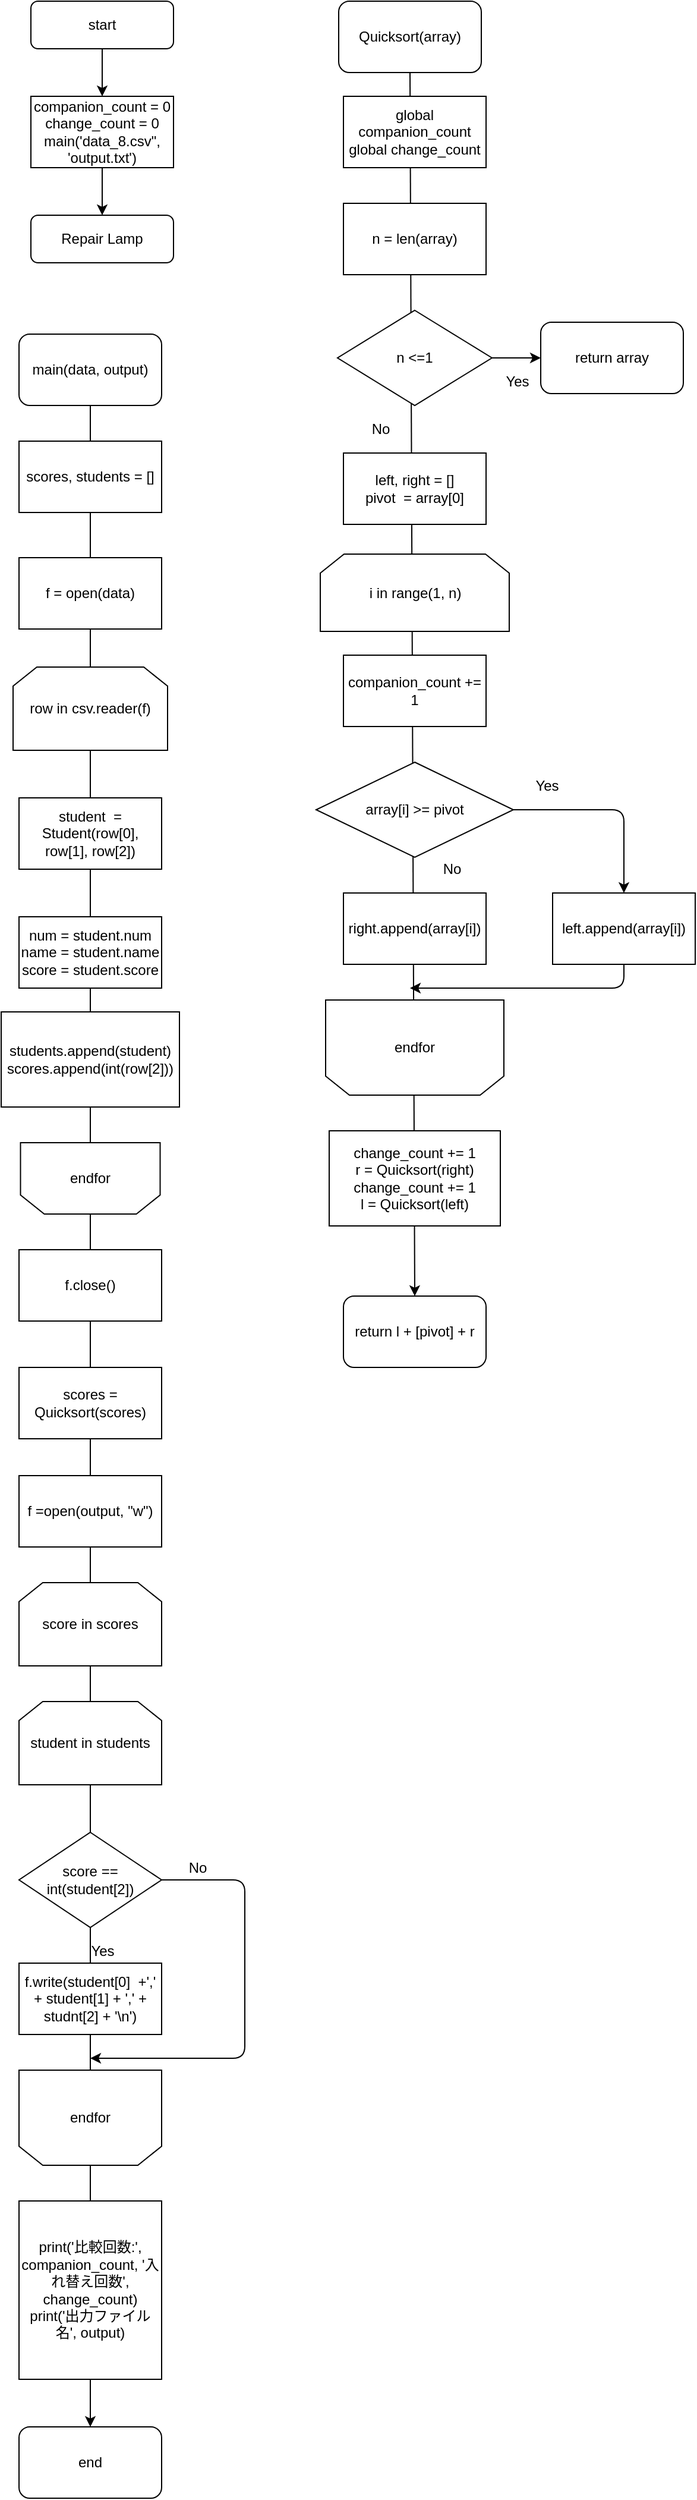 <mxfile>
    <diagram id="C5RBs43oDa-KdzZeNtuy" name="Page-1">
        <mxGraphModel dx="648" dy="1006" grid="1" gridSize="10" guides="1" tooltips="1" connect="1" arrows="1" fold="1" page="1" pageScale="1" pageWidth="827" pageHeight="1169" math="0" shadow="0">
            <root>
                <mxCell id="WIyWlLk6GJQsqaUBKTNV-0"/>
                <mxCell id="WIyWlLk6GJQsqaUBKTNV-1" parent="WIyWlLk6GJQsqaUBKTNV-0"/>
                <mxCell id="50" value="" style="endArrow=classic;html=1;exitX=0.5;exitY=1;exitDx=0;exitDy=0;entryX=0.5;entryY=0;entryDx=0;entryDy=0;" edge="1" parent="WIyWlLk6GJQsqaUBKTNV-1" source="31" target="49">
                    <mxGeometry width="50" height="50" relative="1" as="geometry">
                        <mxPoint x="60" y="1580" as="sourcePoint"/>
                        <mxPoint x="110" y="1530" as="targetPoint"/>
                    </mxGeometry>
                </mxCell>
                <mxCell id="21" value="" style="endArrow=classic;html=1;exitX=0.5;exitY=1;exitDx=0;exitDy=0;entryX=0.5;entryY=0;entryDx=0;entryDy=0;" edge="1" parent="WIyWlLk6GJQsqaUBKTNV-1" source="4" target="20">
                    <mxGeometry width="50" height="50" relative="1" as="geometry">
                        <mxPoint x="259" y="410" as="sourcePoint"/>
                        <mxPoint x="309" y="360" as="targetPoint"/>
                    </mxGeometry>
                </mxCell>
                <mxCell id="1" value="" style="endArrow=classic;html=1;exitX=0.5;exitY=1;exitDx=0;exitDy=0;entryX=0.5;entryY=0;entryDx=0;entryDy=0;" edge="1" parent="WIyWlLk6GJQsqaUBKTNV-1" source="vJYUk_P7kh_vKKD62JfN-0" target="WIyWlLk6GJQsqaUBKTNV-11">
                    <mxGeometry width="50" height="50" relative="1" as="geometry">
                        <mxPoint x="220" y="400" as="sourcePoint"/>
                        <mxPoint x="270" y="350" as="targetPoint"/>
                    </mxGeometry>
                </mxCell>
                <mxCell id="WIyWlLk6GJQsqaUBKTNV-3" value="start" style="rounded=1;whiteSpace=wrap;html=1;fontSize=12;glass=0;strokeWidth=1;shadow=0;" parent="WIyWlLk6GJQsqaUBKTNV-1" vertex="1">
                    <mxGeometry x="160" y="80" width="120" height="40" as="geometry"/>
                </mxCell>
                <mxCell id="WIyWlLk6GJQsqaUBKTNV-11" value="Repair Lamp" style="rounded=1;whiteSpace=wrap;html=1;fontSize=12;glass=0;strokeWidth=1;shadow=0;" parent="WIyWlLk6GJQsqaUBKTNV-1" vertex="1">
                    <mxGeometry x="160" y="260" width="120" height="40" as="geometry"/>
                </mxCell>
                <mxCell id="vJYUk_P7kh_vKKD62JfN-0" value="companion_count = 0&lt;br&gt;change_count = 0&lt;br&gt;main('data_8.csv&quot;, 'output.txt')" style="rounded=0;whiteSpace=wrap;html=1;" parent="WIyWlLk6GJQsqaUBKTNV-1" vertex="1">
                    <mxGeometry x="160" y="160" width="120" height="60" as="geometry"/>
                </mxCell>
                <mxCell id="3" value="" style="endArrow=classic;html=1;exitX=0.5;exitY=1;exitDx=0;exitDy=0;entryX=0.5;entryY=0;entryDx=0;entryDy=0;" edge="1" parent="WIyWlLk6GJQsqaUBKTNV-1" source="WIyWlLk6GJQsqaUBKTNV-3" target="vJYUk_P7kh_vKKD62JfN-0">
                    <mxGeometry width="50" height="50" relative="1" as="geometry">
                        <mxPoint x="220" y="120" as="sourcePoint"/>
                        <mxPoint x="220" y="340" as="targetPoint"/>
                    </mxGeometry>
                </mxCell>
                <mxCell id="4" value="Quicksort(array)" style="rounded=1;whiteSpace=wrap;html=1;" vertex="1" parent="WIyWlLk6GJQsqaUBKTNV-1">
                    <mxGeometry x="419" y="80" width="120" height="60" as="geometry"/>
                </mxCell>
                <mxCell id="5" value="global companion_count&lt;br&gt;global change_count" style="rounded=0;whiteSpace=wrap;html=1;" vertex="1" parent="WIyWlLk6GJQsqaUBKTNV-1">
                    <mxGeometry x="423" y="160" width="120" height="60" as="geometry"/>
                </mxCell>
                <mxCell id="6" value="n = len(array)" style="rounded=0;whiteSpace=wrap;html=1;" vertex="1" parent="WIyWlLk6GJQsqaUBKTNV-1">
                    <mxGeometry x="423" y="250" width="120" height="60" as="geometry"/>
                </mxCell>
                <mxCell id="7" value="n &amp;lt;=1" style="rhombus;whiteSpace=wrap;html=1;" vertex="1" parent="WIyWlLk6GJQsqaUBKTNV-1">
                    <mxGeometry x="418" y="340" width="130" height="80" as="geometry"/>
                </mxCell>
                <mxCell id="8" value="return array" style="rounded=1;whiteSpace=wrap;html=1;" vertex="1" parent="WIyWlLk6GJQsqaUBKTNV-1">
                    <mxGeometry x="589" y="350" width="120" height="60" as="geometry"/>
                </mxCell>
                <mxCell id="9" value="left, right = []&lt;br&gt;pivot&amp;nbsp; = array[0]" style="rounded=0;whiteSpace=wrap;html=1;" vertex="1" parent="WIyWlLk6GJQsqaUBKTNV-1">
                    <mxGeometry x="423" y="460" width="120" height="60" as="geometry"/>
                </mxCell>
                <mxCell id="10" value="i in range(1, n)" style="shape=loopLimit;whiteSpace=wrap;html=1;" vertex="1" parent="WIyWlLk6GJQsqaUBKTNV-1">
                    <mxGeometry x="403.5" y="545" width="159" height="65" as="geometry"/>
                </mxCell>
                <mxCell id="12" value="companion_count += 1" style="rounded=0;whiteSpace=wrap;html=1;" vertex="1" parent="WIyWlLk6GJQsqaUBKTNV-1">
                    <mxGeometry x="423" y="630" width="120" height="60" as="geometry"/>
                </mxCell>
                <mxCell id="13" value="array[i] &amp;gt;= pivot" style="rhombus;whiteSpace=wrap;html=1;" vertex="1" parent="WIyWlLk6GJQsqaUBKTNV-1">
                    <mxGeometry x="400" y="720" width="166" height="80" as="geometry"/>
                </mxCell>
                <mxCell id="14" value="right.append(array[i])" style="rounded=0;whiteSpace=wrap;html=1;" vertex="1" parent="WIyWlLk6GJQsqaUBKTNV-1">
                    <mxGeometry x="423" y="830" width="120" height="60" as="geometry"/>
                </mxCell>
                <mxCell id="15" value="left.append(array[i])" style="rounded=0;whiteSpace=wrap;html=1;" vertex="1" parent="WIyWlLk6GJQsqaUBKTNV-1">
                    <mxGeometry x="599" y="830" width="120" height="60" as="geometry"/>
                </mxCell>
                <mxCell id="17" value="endfor" style="shape=loopLimit;whiteSpace=wrap;html=1;direction=west;" vertex="1" parent="WIyWlLk6GJQsqaUBKTNV-1">
                    <mxGeometry x="408" y="920" width="150" height="80" as="geometry"/>
                </mxCell>
                <mxCell id="19" value="change_count += 1&lt;br&gt;r = Quicksort(right)&lt;br&gt;change_count += 1&lt;br&gt;l = Quicksort(left)" style="rounded=0;whiteSpace=wrap;html=1;" vertex="1" parent="WIyWlLk6GJQsqaUBKTNV-1">
                    <mxGeometry x="411" y="1030" width="144" height="80" as="geometry"/>
                </mxCell>
                <mxCell id="20" value="return l + [pivot] + r" style="rounded=1;whiteSpace=wrap;html=1;" vertex="1" parent="WIyWlLk6GJQsqaUBKTNV-1">
                    <mxGeometry x="423" y="1169" width="120" height="60" as="geometry"/>
                </mxCell>
                <mxCell id="23" value="" style="endArrow=classic;html=1;exitX=1;exitY=0.5;exitDx=0;exitDy=0;" edge="1" parent="WIyWlLk6GJQsqaUBKTNV-1" source="7" target="8">
                    <mxGeometry width="50" height="50" relative="1" as="geometry">
                        <mxPoint x="589" y="490" as="sourcePoint"/>
                        <mxPoint x="639" y="440" as="targetPoint"/>
                    </mxGeometry>
                </mxCell>
                <mxCell id="24" value="Yes" style="text;html=1;align=center;verticalAlign=middle;resizable=0;points=[];autosize=1;" vertex="1" parent="WIyWlLk6GJQsqaUBKTNV-1">
                    <mxGeometry x="554" y="390" width="30" height="20" as="geometry"/>
                </mxCell>
                <mxCell id="25" value="No" style="text;html=1;align=center;verticalAlign=middle;resizable=0;points=[];autosize=1;" vertex="1" parent="WIyWlLk6GJQsqaUBKTNV-1">
                    <mxGeometry x="439" y="430" width="30" height="20" as="geometry"/>
                </mxCell>
                <mxCell id="26" value="" style="endArrow=classic;html=1;exitX=1;exitY=0.5;exitDx=0;exitDy=0;entryX=0.5;entryY=0;entryDx=0;entryDy=0;" edge="1" parent="WIyWlLk6GJQsqaUBKTNV-1" source="13" target="15">
                    <mxGeometry width="50" height="50" relative="1" as="geometry">
                        <mxPoint x="229" y="780" as="sourcePoint"/>
                        <mxPoint x="279" y="730" as="targetPoint"/>
                        <Array as="points">
                            <mxPoint x="659" y="760"/>
                        </Array>
                    </mxGeometry>
                </mxCell>
                <mxCell id="27" value="Yes" style="text;html=1;align=center;verticalAlign=middle;resizable=0;points=[];autosize=1;" vertex="1" parent="WIyWlLk6GJQsqaUBKTNV-1">
                    <mxGeometry x="579" y="730" width="30" height="20" as="geometry"/>
                </mxCell>
                <mxCell id="28" value="No" style="text;html=1;align=center;verticalAlign=middle;resizable=0;points=[];autosize=1;" vertex="1" parent="WIyWlLk6GJQsqaUBKTNV-1">
                    <mxGeometry x="499" y="800" width="30" height="20" as="geometry"/>
                </mxCell>
                <mxCell id="30" value="" style="endArrow=classic;html=1;exitX=0.5;exitY=1;exitDx=0;exitDy=0;" edge="1" parent="WIyWlLk6GJQsqaUBKTNV-1" source="15">
                    <mxGeometry width="50" height="50" relative="1" as="geometry">
                        <mxPoint x="249" y="810" as="sourcePoint"/>
                        <mxPoint x="479" y="910" as="targetPoint"/>
                        <Array as="points">
                            <mxPoint x="659" y="910"/>
                        </Array>
                    </mxGeometry>
                </mxCell>
                <mxCell id="31" value="main(data, output)" style="rounded=1;whiteSpace=wrap;html=1;" vertex="1" parent="WIyWlLk6GJQsqaUBKTNV-1">
                    <mxGeometry x="150" y="360" width="120" height="60" as="geometry"/>
                </mxCell>
                <mxCell id="32" value="scores, students = []" style="rounded=0;whiteSpace=wrap;html=1;" vertex="1" parent="WIyWlLk6GJQsqaUBKTNV-1">
                    <mxGeometry x="150" y="450" width="120" height="60" as="geometry"/>
                </mxCell>
                <mxCell id="33" value="f = open(data)" style="rounded=0;whiteSpace=wrap;html=1;" vertex="1" parent="WIyWlLk6GJQsqaUBKTNV-1">
                    <mxGeometry x="150" y="548" width="120" height="60" as="geometry"/>
                </mxCell>
                <mxCell id="34" value="row in csv.reader(f)" style="shape=loopLimit;whiteSpace=wrap;html=1;" vertex="1" parent="WIyWlLk6GJQsqaUBKTNV-1">
                    <mxGeometry x="145" y="640" width="130" height="70" as="geometry"/>
                </mxCell>
                <mxCell id="35" value="student&amp;nbsp; = Student(row[0], row[1], row[2])" style="rounded=0;whiteSpace=wrap;html=1;" vertex="1" parent="WIyWlLk6GJQsqaUBKTNV-1">
                    <mxGeometry x="150" y="750" width="120" height="60" as="geometry"/>
                </mxCell>
                <mxCell id="36" value="num = student.num&lt;br&gt;name = student.name&lt;br&gt;score = student.score" style="rounded=0;whiteSpace=wrap;html=1;" vertex="1" parent="WIyWlLk6GJQsqaUBKTNV-1">
                    <mxGeometry x="150" y="850" width="120" height="60" as="geometry"/>
                </mxCell>
                <mxCell id="37" value="students.append(student)&lt;br&gt;scores.append(int(row[2]))" style="rounded=0;whiteSpace=wrap;html=1;" vertex="1" parent="WIyWlLk6GJQsqaUBKTNV-1">
                    <mxGeometry x="135" y="930" width="150" height="80" as="geometry"/>
                </mxCell>
                <mxCell id="38" value="f.close()" style="rounded=0;whiteSpace=wrap;html=1;" vertex="1" parent="WIyWlLk6GJQsqaUBKTNV-1">
                    <mxGeometry x="150" y="1130" width="120" height="60" as="geometry"/>
                </mxCell>
                <mxCell id="39" value="endfor" style="shape=loopLimit;whiteSpace=wrap;html=1;direction=west;" vertex="1" parent="WIyWlLk6GJQsqaUBKTNV-1">
                    <mxGeometry x="151.25" y="1040" width="117.5" height="60" as="geometry"/>
                </mxCell>
                <mxCell id="40" value="scores = Quicksort(scores)" style="rounded=0;whiteSpace=wrap;html=1;" vertex="1" parent="WIyWlLk6GJQsqaUBKTNV-1">
                    <mxGeometry x="150" y="1229" width="120" height="60" as="geometry"/>
                </mxCell>
                <mxCell id="41" value="f =open(output, &quot;w&quot;)" style="rounded=0;whiteSpace=wrap;html=1;" vertex="1" parent="WIyWlLk6GJQsqaUBKTNV-1">
                    <mxGeometry x="150" y="1320" width="120" height="60" as="geometry"/>
                </mxCell>
                <mxCell id="42" value="score in scores" style="shape=loopLimit;whiteSpace=wrap;html=1;" vertex="1" parent="WIyWlLk6GJQsqaUBKTNV-1">
                    <mxGeometry x="150" y="1410" width="120" height="70" as="geometry"/>
                </mxCell>
                <mxCell id="43" value="student in students" style="shape=loopLimit;whiteSpace=wrap;html=1;" vertex="1" parent="WIyWlLk6GJQsqaUBKTNV-1">
                    <mxGeometry x="150" y="1510" width="120" height="70" as="geometry"/>
                </mxCell>
                <mxCell id="44" value="score == int(student[2])" style="rhombus;whiteSpace=wrap;html=1;" vertex="1" parent="WIyWlLk6GJQsqaUBKTNV-1">
                    <mxGeometry x="150" y="1620" width="120" height="80" as="geometry"/>
                </mxCell>
                <mxCell id="45" value="f.write(student[0]&amp;nbsp; +',' + student[1] + ',' + studnt[2] + '\n')" style="rounded=0;whiteSpace=wrap;html=1;" vertex="1" parent="WIyWlLk6GJQsqaUBKTNV-1">
                    <mxGeometry x="150" y="1730" width="120" height="60" as="geometry"/>
                </mxCell>
                <mxCell id="46" value="endfor" style="shape=loopLimit;whiteSpace=wrap;html=1;direction=west;" vertex="1" parent="WIyWlLk6GJQsqaUBKTNV-1">
                    <mxGeometry x="150" y="1820" width="120" height="80" as="geometry"/>
                </mxCell>
                <mxCell id="47" value="print('比較回数:', companion_count, '入れ替え回数', change_count)&lt;br&gt;print('出力ファイル名', output)" style="rounded=0;whiteSpace=wrap;html=1;" vertex="1" parent="WIyWlLk6GJQsqaUBKTNV-1">
                    <mxGeometry x="150" y="1930" width="120" height="150" as="geometry"/>
                </mxCell>
                <mxCell id="49" value="end" style="rounded=1;whiteSpace=wrap;html=1;" vertex="1" parent="WIyWlLk6GJQsqaUBKTNV-1">
                    <mxGeometry x="150" y="2120" width="120" height="60" as="geometry"/>
                </mxCell>
                <mxCell id="51" value="" style="endArrow=classic;html=1;exitX=1;exitY=0.5;exitDx=0;exitDy=0;" edge="1" parent="WIyWlLk6GJQsqaUBKTNV-1" source="44">
                    <mxGeometry width="50" height="50" relative="1" as="geometry">
                        <mxPoint x="340" y="790" as="sourcePoint"/>
                        <mxPoint x="210" y="1810" as="targetPoint"/>
                        <Array as="points">
                            <mxPoint x="340" y="1660"/>
                            <mxPoint x="340" y="1810"/>
                        </Array>
                    </mxGeometry>
                </mxCell>
                <mxCell id="52" value="No" style="text;html=1;align=center;verticalAlign=middle;resizable=0;points=[];autosize=1;" vertex="1" parent="WIyWlLk6GJQsqaUBKTNV-1">
                    <mxGeometry x="285" y="1640" width="30" height="20" as="geometry"/>
                </mxCell>
                <mxCell id="53" value="Yes" style="text;html=1;align=center;verticalAlign=middle;resizable=0;points=[];autosize=1;" vertex="1" parent="WIyWlLk6GJQsqaUBKTNV-1">
                    <mxGeometry x="205" y="1710" width="30" height="20" as="geometry"/>
                </mxCell>
            </root>
        </mxGraphModel>
    </diagram>
</mxfile>

